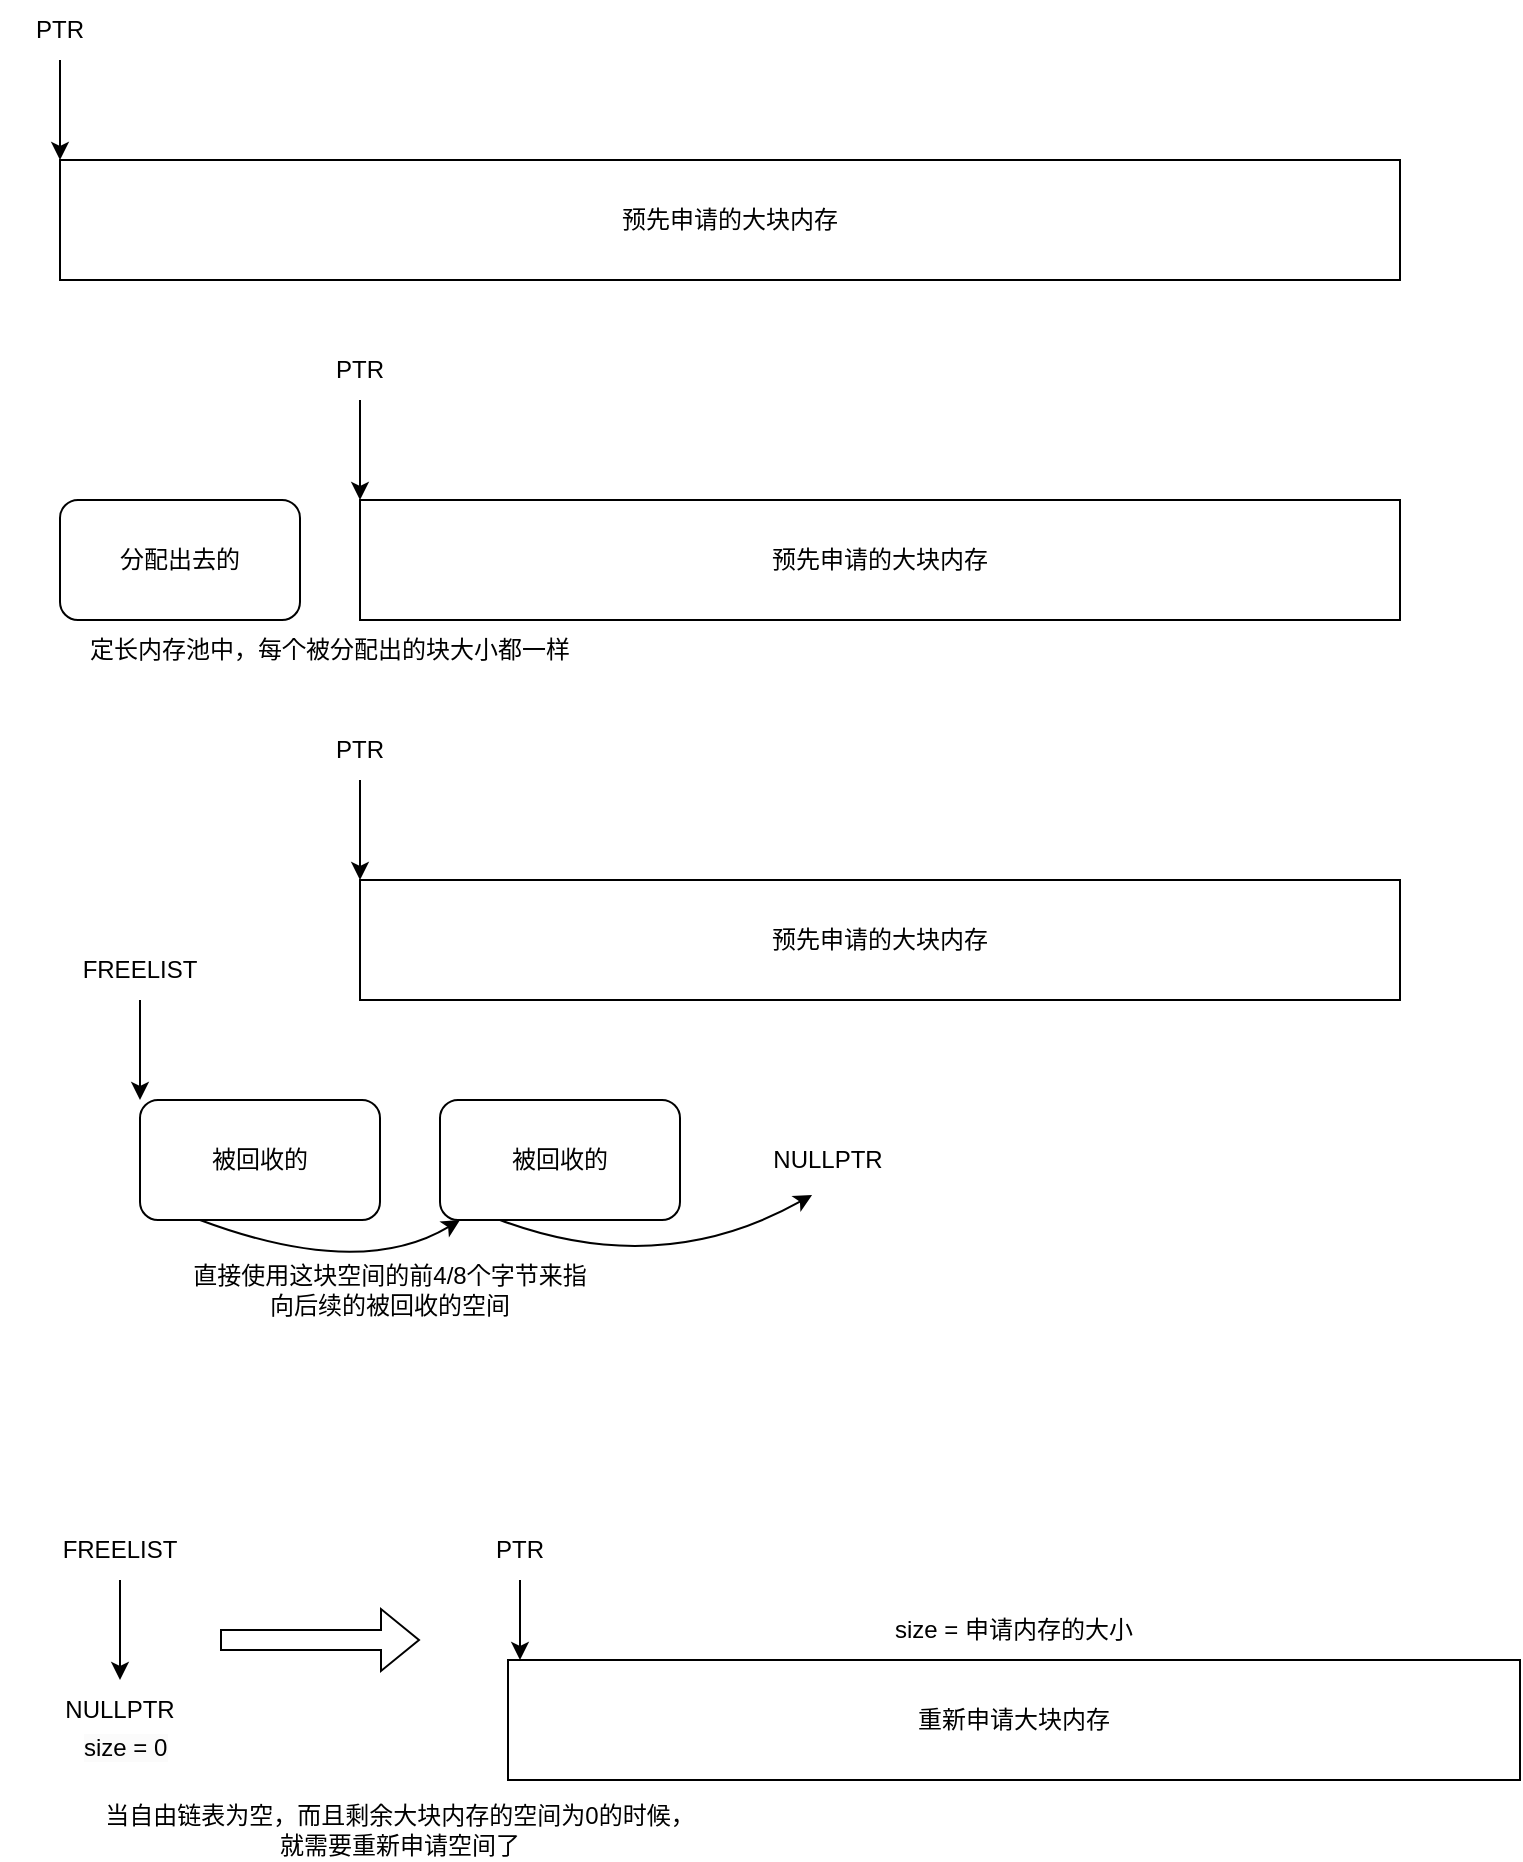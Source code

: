 <mxfile version="23.1.5" type="device">
  <diagram name="第 1 页" id="xcn0INq0858Ascm5nOGZ">
    <mxGraphModel dx="941" dy="644" grid="1" gridSize="10" guides="1" tooltips="1" connect="1" arrows="1" fold="1" page="1" pageScale="1" pageWidth="827" pageHeight="1169" math="0" shadow="0">
      <root>
        <mxCell id="0" />
        <mxCell id="1" parent="0" />
        <mxCell id="EdCFm5tl4cXeDCEJOOAf-1" value="预先申请的大块内存" style="rounded=0;whiteSpace=wrap;html=1;" parent="1" vertex="1">
          <mxGeometry x="70" y="130" width="670" height="60" as="geometry" />
        </mxCell>
        <mxCell id="EdCFm5tl4cXeDCEJOOAf-2" value="" style="endArrow=classic;html=1;rounded=0;exitX=0.5;exitY=1;exitDx=0;exitDy=0;" parent="1" source="EdCFm5tl4cXeDCEJOOAf-3" edge="1">
          <mxGeometry width="50" height="50" relative="1" as="geometry">
            <mxPoint x="70" y="90" as="sourcePoint" />
            <mxPoint x="70" y="130" as="targetPoint" />
          </mxGeometry>
        </mxCell>
        <mxCell id="EdCFm5tl4cXeDCEJOOAf-3" value="PTR" style="text;html=1;align=center;verticalAlign=middle;whiteSpace=wrap;rounded=0;" parent="1" vertex="1">
          <mxGeometry x="40" y="50" width="60" height="30" as="geometry" />
        </mxCell>
        <mxCell id="EdCFm5tl4cXeDCEJOOAf-6" value="分配出去的" style="rounded=1;whiteSpace=wrap;html=1;" parent="1" vertex="1">
          <mxGeometry x="70" y="300" width="120" height="60" as="geometry" />
        </mxCell>
        <mxCell id="EdCFm5tl4cXeDCEJOOAf-7" value="预先申请的大块内存" style="rounded=0;whiteSpace=wrap;html=1;" parent="1" vertex="1">
          <mxGeometry x="220" y="300" width="520" height="60" as="geometry" />
        </mxCell>
        <mxCell id="EdCFm5tl4cXeDCEJOOAf-9" value="" style="endArrow=classic;html=1;rounded=0;exitX=0.5;exitY=1;exitDx=0;exitDy=0;" parent="1" source="EdCFm5tl4cXeDCEJOOAf-10" edge="1">
          <mxGeometry width="50" height="50" relative="1" as="geometry">
            <mxPoint x="220" y="260" as="sourcePoint" />
            <mxPoint x="220" y="300" as="targetPoint" />
          </mxGeometry>
        </mxCell>
        <mxCell id="EdCFm5tl4cXeDCEJOOAf-10" value="PTR" style="text;html=1;align=center;verticalAlign=middle;whiteSpace=wrap;rounded=0;" parent="1" vertex="1">
          <mxGeometry x="190" y="220" width="60" height="30" as="geometry" />
        </mxCell>
        <mxCell id="EdCFm5tl4cXeDCEJOOAf-16" value="预先申请的大块内存" style="rounded=0;whiteSpace=wrap;html=1;" parent="1" vertex="1">
          <mxGeometry x="220" y="490" width="520" height="60" as="geometry" />
        </mxCell>
        <mxCell id="EdCFm5tl4cXeDCEJOOAf-18" value="直接使用这块空间的前4/8个字节来指向后续的被回收的空间" style="text;html=1;align=center;verticalAlign=middle;whiteSpace=wrap;rounded=0;" parent="1" vertex="1">
          <mxGeometry x="130" y="680" width="210" height="30" as="geometry" />
        </mxCell>
        <mxCell id="EdCFm5tl4cXeDCEJOOAf-19" value="被回收的" style="rounded=1;whiteSpace=wrap;html=1;" parent="1" vertex="1">
          <mxGeometry x="110" y="600" width="120" height="60" as="geometry" />
        </mxCell>
        <mxCell id="EdCFm5tl4cXeDCEJOOAf-20" value="被回收的" style="rounded=1;whiteSpace=wrap;html=1;" parent="1" vertex="1">
          <mxGeometry x="260" y="600" width="120" height="60" as="geometry" />
        </mxCell>
        <mxCell id="EdCFm5tl4cXeDCEJOOAf-21" value="NULLPTR" style="text;html=1;align=center;verticalAlign=middle;whiteSpace=wrap;rounded=0;" parent="1" vertex="1">
          <mxGeometry x="424" y="615" width="60" height="30" as="geometry" />
        </mxCell>
        <mxCell id="EdCFm5tl4cXeDCEJOOAf-22" value="" style="curved=1;endArrow=classic;html=1;rounded=0;exitX=0.25;exitY=1;exitDx=0;exitDy=0;entryX=0.367;entryY=1.083;entryDx=0;entryDy=0;entryPerimeter=0;" parent="1" target="EdCFm5tl4cXeDCEJOOAf-21" edge="1">
          <mxGeometry width="50" height="50" relative="1" as="geometry">
            <mxPoint x="290" y="660" as="sourcePoint" />
            <mxPoint x="420" y="660" as="targetPoint" />
            <Array as="points">
              <mxPoint x="370" y="690" />
            </Array>
          </mxGeometry>
        </mxCell>
        <mxCell id="EdCFm5tl4cXeDCEJOOAf-23" value="" style="curved=1;endArrow=classic;html=1;rounded=0;exitX=0.25;exitY=1;exitDx=0;exitDy=0;entryX=0;entryY=1;entryDx=0;entryDy=0;" parent="1" edge="1">
          <mxGeometry width="50" height="50" relative="1" as="geometry">
            <mxPoint x="140" y="660" as="sourcePoint" />
            <mxPoint x="270" y="660" as="targetPoint" />
            <Array as="points">
              <mxPoint x="220" y="690" />
            </Array>
          </mxGeometry>
        </mxCell>
        <mxCell id="EdCFm5tl4cXeDCEJOOAf-24" value="" style="endArrow=classic;html=1;rounded=0;exitX=0.5;exitY=1;exitDx=0;exitDy=0;" parent="1" source="EdCFm5tl4cXeDCEJOOAf-25" edge="1">
          <mxGeometry width="50" height="50" relative="1" as="geometry">
            <mxPoint x="110" y="560" as="sourcePoint" />
            <mxPoint x="110" y="600" as="targetPoint" />
          </mxGeometry>
        </mxCell>
        <mxCell id="EdCFm5tl4cXeDCEJOOAf-25" value="FREELIST" style="text;html=1;align=center;verticalAlign=middle;whiteSpace=wrap;rounded=0;" parent="1" vertex="1">
          <mxGeometry x="80" y="520" width="60" height="30" as="geometry" />
        </mxCell>
        <mxCell id="EdCFm5tl4cXeDCEJOOAf-27" value="" style="endArrow=classic;html=1;rounded=0;exitX=0.5;exitY=1;exitDx=0;exitDy=0;" parent="1" source="EdCFm5tl4cXeDCEJOOAf-28" edge="1">
          <mxGeometry width="50" height="50" relative="1" as="geometry">
            <mxPoint x="100" y="850" as="sourcePoint" />
            <mxPoint x="100" y="890" as="targetPoint" />
          </mxGeometry>
        </mxCell>
        <mxCell id="EdCFm5tl4cXeDCEJOOAf-28" value="FREELIST" style="text;html=1;align=center;verticalAlign=middle;whiteSpace=wrap;rounded=0;" parent="1" vertex="1">
          <mxGeometry x="70" y="810" width="60" height="30" as="geometry" />
        </mxCell>
        <mxCell id="EdCFm5tl4cXeDCEJOOAf-29" value="NULLPTR" style="text;html=1;align=center;verticalAlign=middle;whiteSpace=wrap;rounded=0;" parent="1" vertex="1">
          <mxGeometry x="70" y="890" width="60" height="30" as="geometry" />
        </mxCell>
        <mxCell id="EdCFm5tl4cXeDCEJOOAf-30" value="" style="shape=flexArrow;endArrow=classic;html=1;rounded=0;" parent="1" edge="1">
          <mxGeometry width="50" height="50" relative="1" as="geometry">
            <mxPoint x="150" y="870" as="sourcePoint" />
            <mxPoint x="250" y="870" as="targetPoint" />
          </mxGeometry>
        </mxCell>
        <mxCell id="EdCFm5tl4cXeDCEJOOAf-31" value="" style="endArrow=classic;html=1;rounded=0;exitX=0.5;exitY=1;exitDx=0;exitDy=0;" parent="1" source="EdCFm5tl4cXeDCEJOOAf-32" edge="1">
          <mxGeometry width="50" height="50" relative="1" as="geometry">
            <mxPoint x="300" y="840" as="sourcePoint" />
            <mxPoint x="300" y="880" as="targetPoint" />
          </mxGeometry>
        </mxCell>
        <mxCell id="EdCFm5tl4cXeDCEJOOAf-32" value="PTR" style="text;html=1;align=center;verticalAlign=middle;whiteSpace=wrap;rounded=0;" parent="1" vertex="1">
          <mxGeometry x="270" y="810" width="60" height="30" as="geometry" />
        </mxCell>
        <mxCell id="EdCFm5tl4cXeDCEJOOAf-33" value="重新申请大块内存" style="rounded=0;whiteSpace=wrap;html=1;" parent="1" vertex="1">
          <mxGeometry x="294" y="880" width="506" height="60" as="geometry" />
        </mxCell>
        <mxCell id="EdCFm5tl4cXeDCEJOOAf-34" value="定长内存池中，每个被分配出的块大小都一样" style="text;html=1;align=center;verticalAlign=middle;whiteSpace=wrap;rounded=0;" parent="1" vertex="1">
          <mxGeometry x="70" y="360" width="270" height="30" as="geometry" />
        </mxCell>
        <mxCell id="EdCFm5tl4cXeDCEJOOAf-35" value="" style="endArrow=classic;html=1;rounded=0;exitX=0.5;exitY=1;exitDx=0;exitDy=0;" parent="1" source="EdCFm5tl4cXeDCEJOOAf-36" edge="1">
          <mxGeometry width="50" height="50" relative="1" as="geometry">
            <mxPoint x="220" y="450" as="sourcePoint" />
            <mxPoint x="220" y="490" as="targetPoint" />
          </mxGeometry>
        </mxCell>
        <mxCell id="EdCFm5tl4cXeDCEJOOAf-36" value="PTR" style="text;html=1;align=center;verticalAlign=middle;whiteSpace=wrap;rounded=0;" parent="1" vertex="1">
          <mxGeometry x="190" y="410" width="60" height="30" as="geometry" />
        </mxCell>
        <mxCell id="EdCFm5tl4cXeDCEJOOAf-37" value="当自由链表为空，而且剩余大块内存的空间为0的时候，&lt;br&gt;就需要重新申请空间了" style="text;html=1;align=center;verticalAlign=middle;whiteSpace=wrap;rounded=0;" parent="1" vertex="1">
          <mxGeometry x="80" y="950" width="320" height="30" as="geometry" />
        </mxCell>
        <mxCell id="EdCFm5tl4cXeDCEJOOAf-38" value="size = 申请内存的大小" style="text;html=1;align=center;verticalAlign=middle;whiteSpace=wrap;rounded=0;" parent="1" vertex="1">
          <mxGeometry x="472" y="850" width="150" height="30" as="geometry" />
        </mxCell>
        <mxCell id="EdCFm5tl4cXeDCEJOOAf-39" value="&lt;span style=&quot;color: rgb(0, 0, 0); font-family: Helvetica; font-size: 12px; font-style: normal; font-variant-ligatures: normal; font-variant-caps: normal; font-weight: 400; letter-spacing: normal; orphans: 2; text-align: center; text-indent: 0px; text-transform: none; widows: 2; word-spacing: 0px; -webkit-text-stroke-width: 0px; background-color: rgb(251, 251, 251); text-decoration-thickness: initial; text-decoration-style: initial; text-decoration-color: initial; float: none; display: inline !important;&quot;&gt;size = 0&lt;/span&gt;" style="text;whiteSpace=wrap;html=1;" parent="1" vertex="1">
          <mxGeometry x="80" y="910" width="150" height="40" as="geometry" />
        </mxCell>
      </root>
    </mxGraphModel>
  </diagram>
</mxfile>
